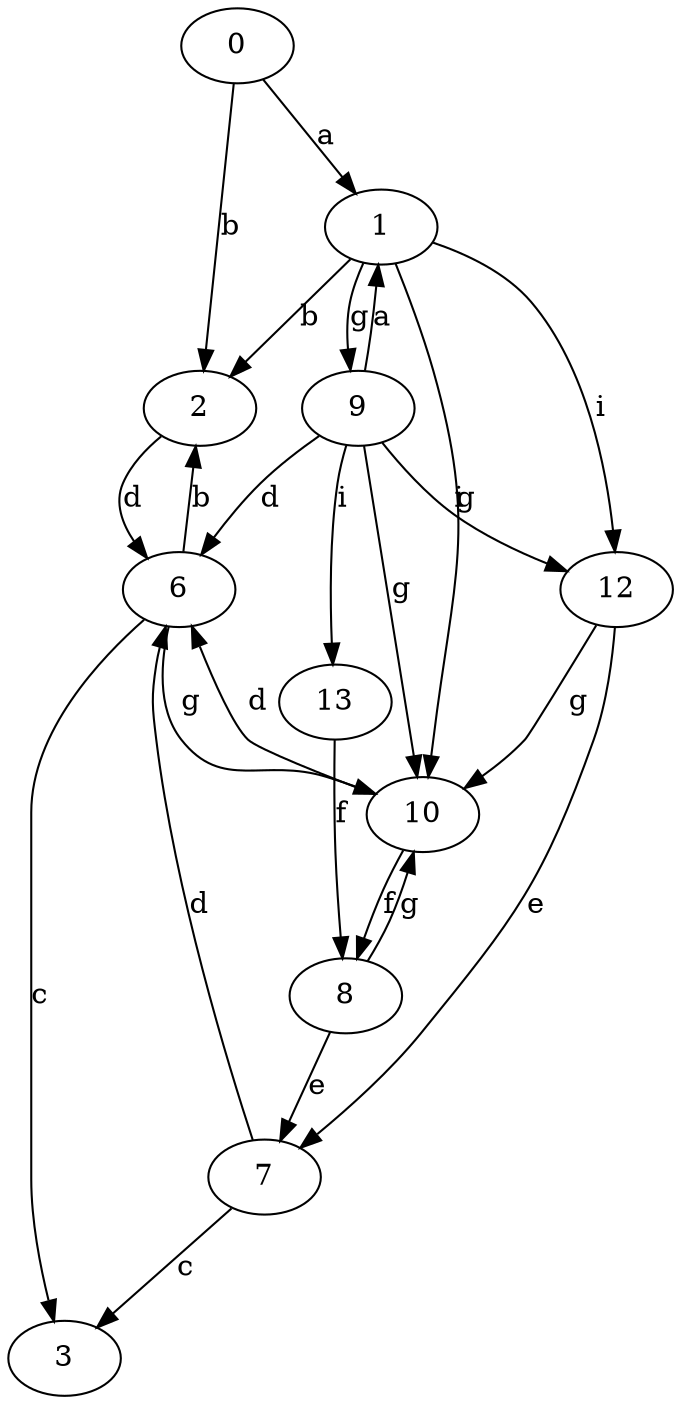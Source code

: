 strict digraph  {
0;
1;
2;
3;
6;
7;
8;
9;
10;
12;
13;
0 -> 1  [label=a];
0 -> 2  [label=b];
1 -> 2  [label=b];
1 -> 9  [label=g];
1 -> 10  [label=g];
1 -> 12  [label=i];
2 -> 6  [label=d];
6 -> 2  [label=b];
6 -> 3  [label=c];
6 -> 10  [label=g];
7 -> 3  [label=c];
7 -> 6  [label=d];
8 -> 7  [label=e];
8 -> 10  [label=g];
9 -> 1  [label=a];
9 -> 6  [label=d];
9 -> 10  [label=g];
9 -> 12  [label=i];
9 -> 13  [label=i];
10 -> 6  [label=d];
10 -> 8  [label=f];
12 -> 7  [label=e];
12 -> 10  [label=g];
13 -> 8  [label=f];
}
